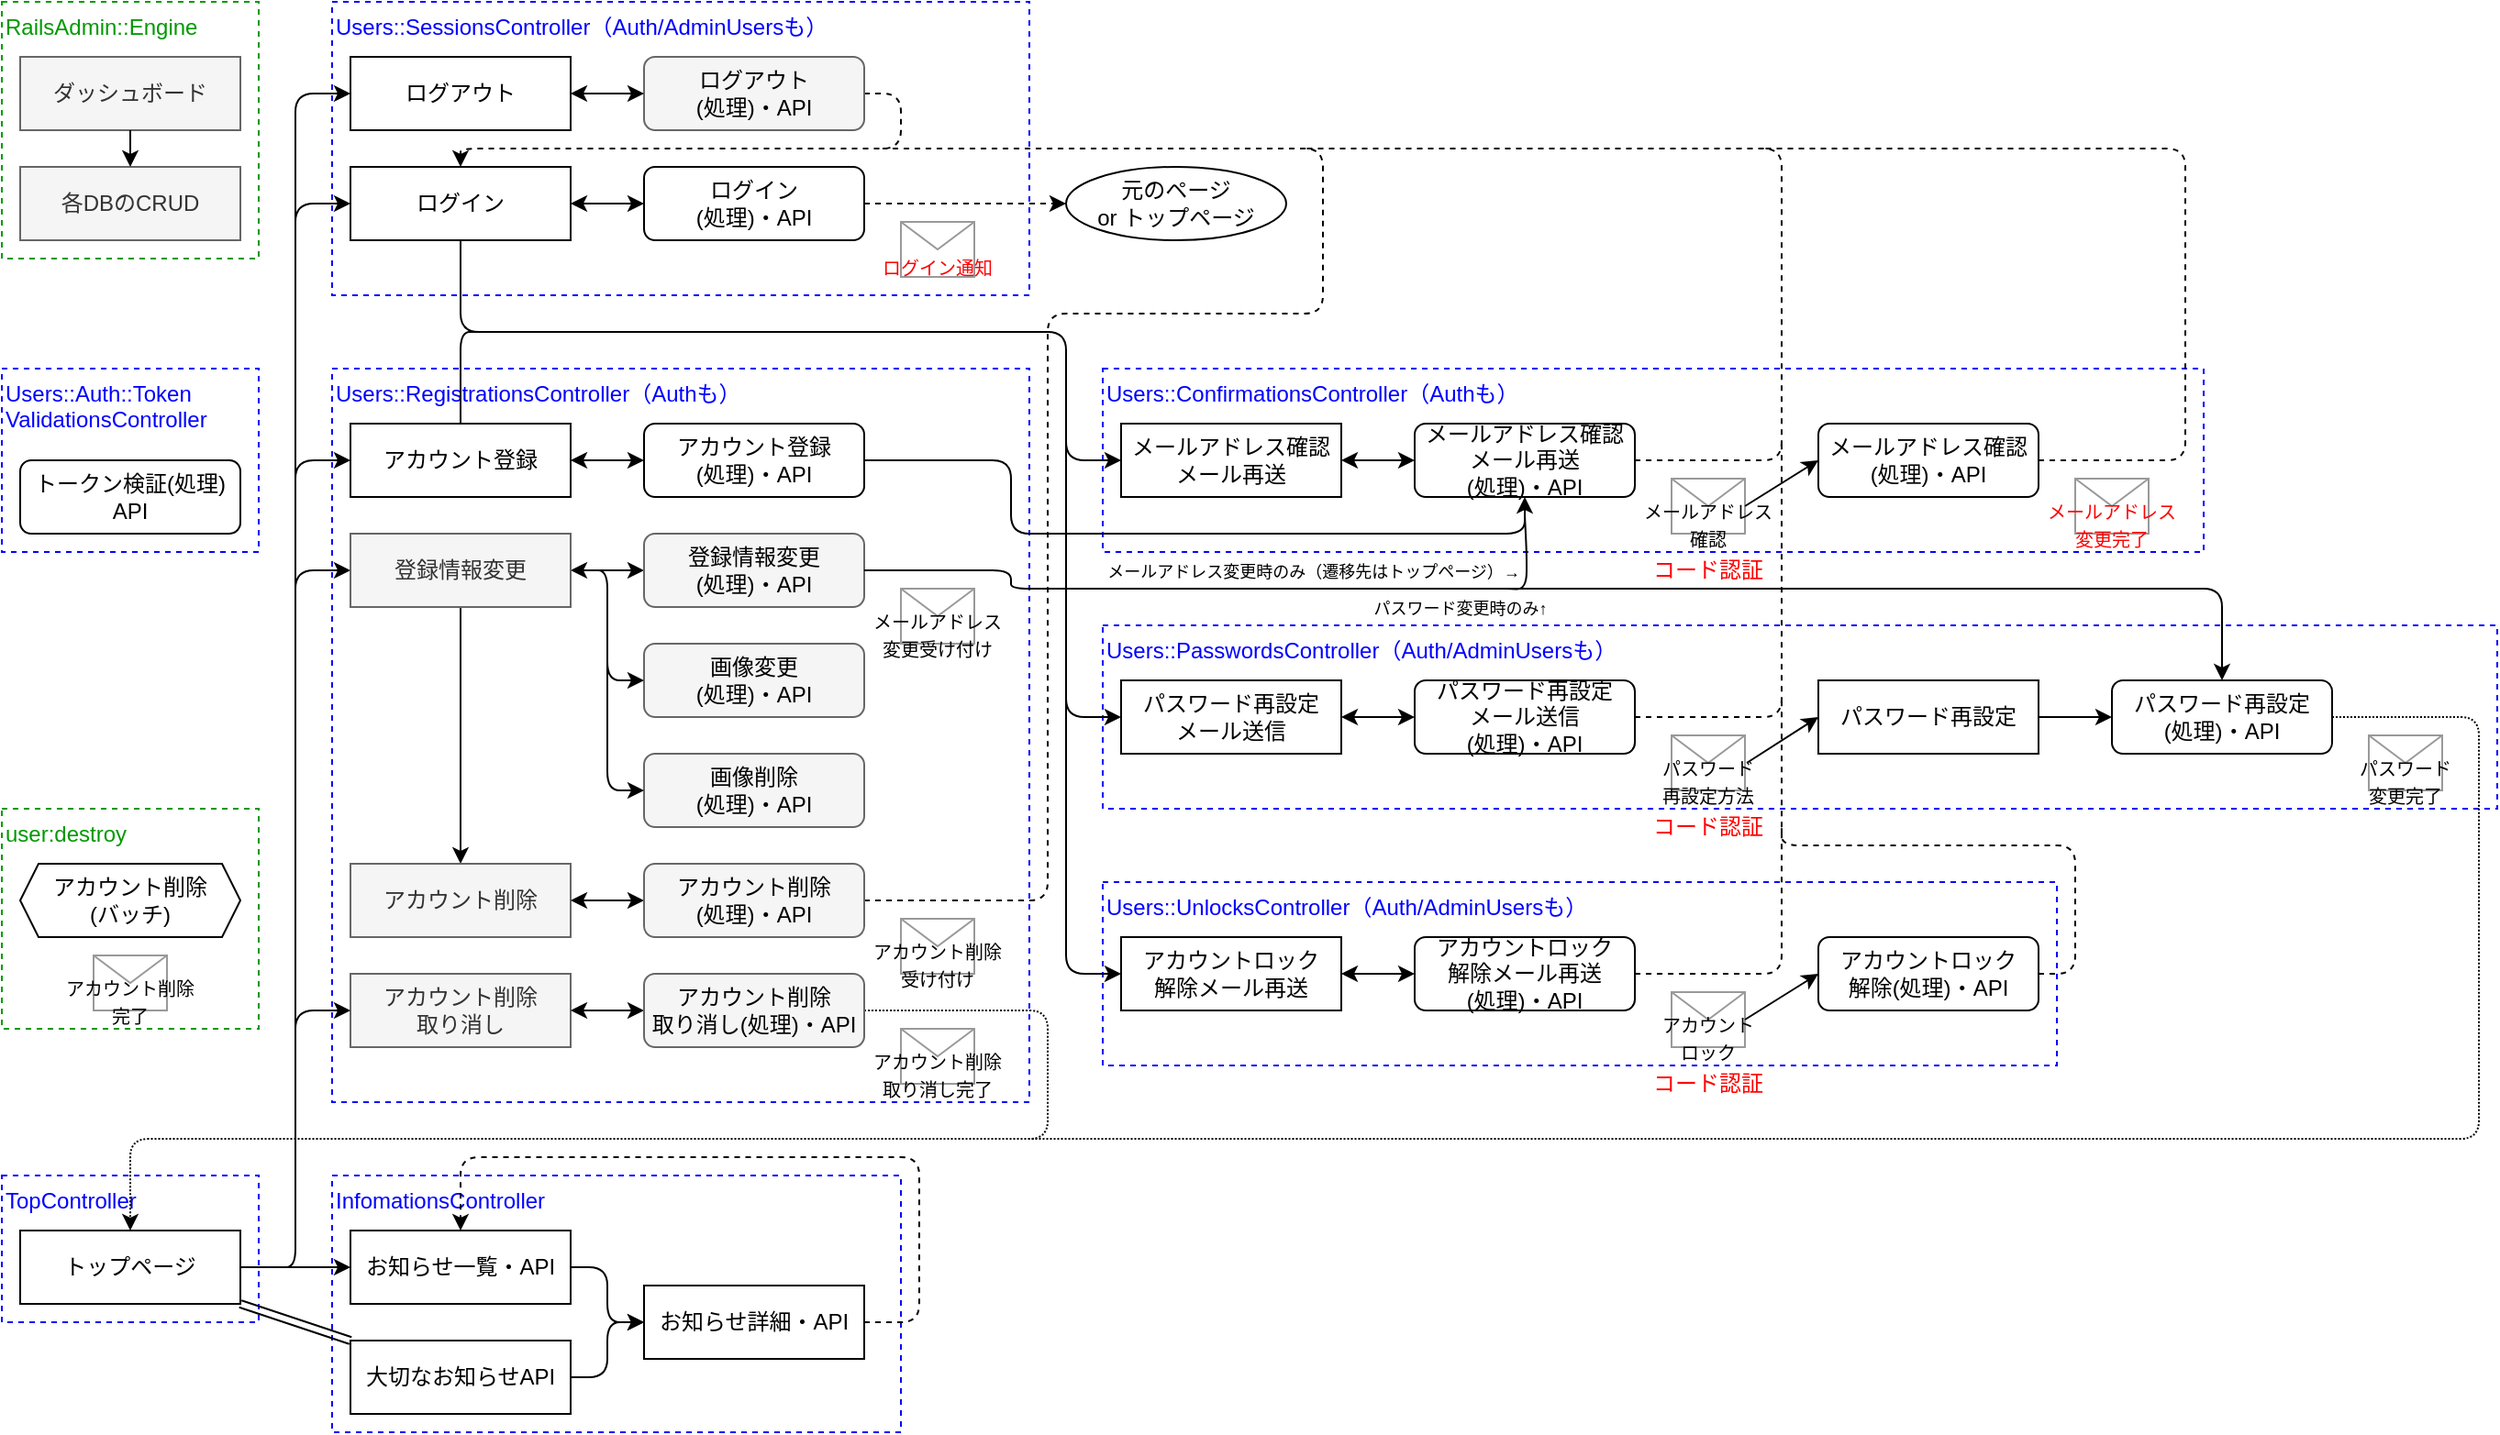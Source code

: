 <mxfile version="15.4.0" type="device"><diagram id="bOfNCxkeS9RuNSNQZPGh" name="ページ1"><mxGraphModel dx="1106" dy="770" grid="1" gridSize="10" guides="1" tooltips="1" connect="1" arrows="1" fold="1" page="1" pageScale="1" pageWidth="827" pageHeight="1169" math="0" shadow="0"><root><mxCell id="0"/><mxCell id="1" parent="0"/><mxCell id="Usv9n4pQ96sMoByh36SU-1" value="&lt;font color=&quot;#0000ff&quot;&gt;Users::Auth::Token&lt;br&gt;ValidationsController&lt;br&gt;&lt;/font&gt;" style="rounded=0;whiteSpace=wrap;html=1;strokeColor=#0000FF;dashed=1;align=left;verticalAlign=top;" vertex="1" parent="1"><mxGeometry x="10" y="210" width="140" height="100" as="geometry"/></mxCell><mxCell id="s1T56wmoZLDlymS1JdEB-258" value="&lt;font color=&quot;#0000ff&quot;&gt;InfomationsController&lt;br&gt;&lt;/font&gt;" style="rounded=0;whiteSpace=wrap;html=1;strokeColor=#0000FF;dashed=1;align=left;verticalAlign=top;" parent="1" vertex="1"><mxGeometry x="190" y="650" width="310" height="140" as="geometry"/></mxCell><mxCell id="s1T56wmoZLDlymS1JdEB-9" value="&lt;font color=&quot;#0000ff&quot;&gt;Users::PasswordsController&lt;/font&gt;&lt;span style=&quot;color: rgb(0 , 0 , 255)&quot;&gt;（Auth/AdminUsersも）&lt;/span&gt;&lt;font color=&quot;#0000ff&quot;&gt;&lt;br&gt;&lt;/font&gt;" style="rounded=0;whiteSpace=wrap;html=1;strokeColor=#0000FF;dashed=1;align=left;verticalAlign=top;" parent="1" vertex="1"><mxGeometry x="610" y="350" width="760" height="100" as="geometry"/></mxCell><mxCell id="s1T56wmoZLDlymS1JdEB-10" value="&lt;font color=&quot;#009900&quot;&gt;user:destroy&lt;/font&gt;" style="rounded=0;whiteSpace=wrap;html=1;dashed=1;align=left;verticalAlign=top;strokeColor=#009900;" parent="1" vertex="1"><mxGeometry x="10" y="450" width="140" height="120" as="geometry"/></mxCell><mxCell id="s1T56wmoZLDlymS1JdEB-11" value="&lt;font color=&quot;#0000ff&quot;&gt;Users::&lt;/font&gt;&lt;font color=&quot;#0000ff&quot;&gt;ConfirmationsController（Authも）&lt;br&gt;&lt;/font&gt;" style="rounded=0;whiteSpace=wrap;html=1;strokeColor=#0000FF;dashed=1;align=left;verticalAlign=top;" parent="1" vertex="1"><mxGeometry x="610" y="210" width="600" height="100" as="geometry"/></mxCell><mxCell id="s1T56wmoZLDlymS1JdEB-12" value="&lt;font color=&quot;#0000ff&quot;&gt;TopController&lt;br&gt;&lt;/font&gt;" style="rounded=0;whiteSpace=wrap;html=1;strokeColor=#0000FF;dashed=1;align=left;verticalAlign=top;" parent="1" vertex="1"><mxGeometry x="10" y="650" width="140" height="80" as="geometry"/></mxCell><mxCell id="s1T56wmoZLDlymS1JdEB-13" value="&lt;font color=&quot;#0000ff&quot;&gt;Users::&lt;/font&gt;&lt;span style=&quot;color: rgb(0 , 0 , 255)&quot;&gt;RegistrationsController（Authも）&lt;/span&gt;&lt;font color=&quot;#0000ff&quot;&gt;&lt;br&gt;&lt;/font&gt;" style="rounded=0;whiteSpace=wrap;html=1;strokeColor=#0000FF;dashed=1;align=left;verticalAlign=top;" parent="1" vertex="1"><mxGeometry x="190" y="210" width="380" height="400" as="geometry"/></mxCell><mxCell id="s1T56wmoZLDlymS1JdEB-14" value="&lt;font color=&quot;#0000ff&quot;&gt;Users::SessionsController（Auth/AdminUsersも）&lt;br&gt;&lt;/font&gt;" style="rounded=0;whiteSpace=wrap;html=1;strokeColor=#0000FF;dashed=1;align=left;verticalAlign=top;" parent="1" vertex="1"><mxGeometry x="190" y="10" width="380" height="160" as="geometry"/></mxCell><mxCell id="s1T56wmoZLDlymS1JdEB-15" style="rounded=1;orthogonalLoop=1;jettySize=auto;html=1;entryX=0;entryY=0.5;entryDx=0;entryDy=0;edgeStyle=orthogonalEdgeStyle;" parent="1" target="s1T56wmoZLDlymS1JdEB-24" edge="1"><mxGeometry relative="1" as="geometry"><mxPoint x="170" y="330" as="sourcePoint"/><Array as="points"><mxPoint x="170" y="260"/></Array></mxGeometry></mxCell><mxCell id="s1T56wmoZLDlymS1JdEB-16" style="edgeStyle=orthogonalEdgeStyle;rounded=1;orthogonalLoop=1;jettySize=auto;html=1;entryX=0;entryY=0.5;entryDx=0;entryDy=0;" parent="1" target="s1T56wmoZLDlymS1JdEB-27" edge="1"><mxGeometry relative="1" as="geometry"><mxPoint x="170" y="270" as="sourcePoint"/><Array as="points"><mxPoint x="170" y="120"/></Array></mxGeometry></mxCell><mxCell id="s1T56wmoZLDlymS1JdEB-17" style="edgeStyle=orthogonalEdgeStyle;rounded=1;orthogonalLoop=1;jettySize=auto;html=1;entryX=0;entryY=0.5;entryDx=0;entryDy=0;startArrow=none;startFill=0;endArrow=classic;endFill=1;" parent="1" target="Usv9n4pQ96sMoByh36SU-12" edge="1"><mxGeometry relative="1" as="geometry"><mxPoint x="170" y="130" as="sourcePoint"/><Array as="points"><mxPoint x="170" y="60"/></Array><mxPoint x="200" y="60" as="targetPoint"/></mxGeometry></mxCell><mxCell id="s1T56wmoZLDlymS1JdEB-18" style="edgeStyle=orthogonalEdgeStyle;rounded=1;orthogonalLoop=1;jettySize=auto;html=1;entryX=0;entryY=0.5;entryDx=0;entryDy=0;startArrow=none;startFill=0;endArrow=classic;endFill=1;" parent="1" target="s1T56wmoZLDlymS1JdEB-34" edge="1"><mxGeometry relative="1" as="geometry"><mxPoint x="170" y="570" as="sourcePoint"/><Array as="points"><mxPoint x="170" y="320"/></Array></mxGeometry></mxCell><mxCell id="Usv9n4pQ96sMoByh36SU-10" style="rounded=1;orthogonalLoop=1;jettySize=auto;html=1;exitX=1;exitY=1;exitDx=0;exitDy=0;entryX=0;entryY=0;entryDx=0;entryDy=0;endArrow=none;endFill=0;shape=link;" edge="1" parent="1" source="s1T56wmoZLDlymS1JdEB-20" target="Usv9n4pQ96sMoByh36SU-3"><mxGeometry relative="1" as="geometry"/></mxCell><mxCell id="s1T56wmoZLDlymS1JdEB-20" value="トップページ" style="rounded=0;whiteSpace=wrap;html=1;" parent="1" vertex="1"><mxGeometry x="20" y="680" width="120" height="40" as="geometry"/></mxCell><mxCell id="s1T56wmoZLDlymS1JdEB-23" style="rounded=1;orthogonalLoop=1;jettySize=auto;html=1;exitX=1;exitY=0.5;exitDx=0;exitDy=0;entryX=0;entryY=0.5;entryDx=0;entryDy=0;endArrow=classic;endFill=1;startArrow=classic;startFill=1;" parent="1" source="s1T56wmoZLDlymS1JdEB-24" target="s1T56wmoZLDlymS1JdEB-25" edge="1"><mxGeometry relative="1" as="geometry"/></mxCell><mxCell id="s1T56wmoZLDlymS1JdEB-24" value="アカウント登録" style="rounded=0;whiteSpace=wrap;html=1;" parent="1" vertex="1"><mxGeometry x="200" y="240" width="120" height="40" as="geometry"/></mxCell><mxCell id="s1T56wmoZLDlymS1JdEB-25" value="&lt;span&gt;アカウント登録&lt;br&gt;(処理)&lt;/span&gt;・API&lt;span&gt;&lt;br&gt;&lt;/span&gt;" style="rounded=1;whiteSpace=wrap;html=1;" parent="1" vertex="1"><mxGeometry x="360" y="240" width="120" height="40" as="geometry"/></mxCell><mxCell id="s1T56wmoZLDlymS1JdEB-26" style="rounded=1;orthogonalLoop=1;jettySize=auto;html=1;exitX=1;exitY=0.5;exitDx=0;exitDy=0;entryX=0;entryY=0.5;entryDx=0;entryDy=0;startArrow=classic;startFill=1;" parent="1" source="s1T56wmoZLDlymS1JdEB-27" target="s1T56wmoZLDlymS1JdEB-29" edge="1"><mxGeometry relative="1" as="geometry"/></mxCell><mxCell id="s1T56wmoZLDlymS1JdEB-27" value="ログイン" style="rounded=0;whiteSpace=wrap;html=1;" parent="1" vertex="1"><mxGeometry x="200" y="100" width="120" height="40" as="geometry"/></mxCell><mxCell id="s1T56wmoZLDlymS1JdEB-28" style="rounded=1;orthogonalLoop=1;jettySize=auto;html=1;exitX=1;exitY=0.5;exitDx=0;exitDy=0;entryX=0;entryY=0.5;entryDx=0;entryDy=0;dashed=1;" parent="1" source="s1T56wmoZLDlymS1JdEB-29" target="s1T56wmoZLDlymS1JdEB-52" edge="1"><mxGeometry relative="1" as="geometry"><mxPoint x="520" y="120" as="targetPoint"/></mxGeometry></mxCell><mxCell id="s1T56wmoZLDlymS1JdEB-29" value="ログイン&lt;br&gt;(処理)・API&lt;span&gt;&lt;br&gt;&lt;/span&gt;" style="rounded=1;whiteSpace=wrap;html=1;" parent="1" vertex="1"><mxGeometry x="360" y="100" width="120" height="40" as="geometry"/></mxCell><mxCell id="s1T56wmoZLDlymS1JdEB-30" style="rounded=1;orthogonalLoop=1;jettySize=auto;html=1;exitX=1;exitY=0.5;exitDx=0;exitDy=0;startArrow=none;startFill=0;endArrow=classic;endFill=1;dashed=1;entryX=0.5;entryY=0;entryDx=0;entryDy=0;edgeStyle=orthogonalEdgeStyle;" parent="1" source="Usv9n4pQ96sMoByh36SU-11" target="s1T56wmoZLDlymS1JdEB-27" edge="1"><mxGeometry relative="1" as="geometry"><mxPoint x="260" y="100" as="targetPoint"/><mxPoint x="260" y="80" as="sourcePoint"/><Array as="points"><mxPoint x="500" y="60"/><mxPoint x="500" y="90"/><mxPoint x="260" y="90"/></Array></mxGeometry></mxCell><mxCell id="s1T56wmoZLDlymS1JdEB-32" style="rounded=1;orthogonalLoop=1;jettySize=auto;html=1;exitX=1;exitY=0.5;exitDx=0;exitDy=0;entryX=0;entryY=0.5;entryDx=0;entryDy=0;endArrow=classic;endFill=1;startArrow=classic;startFill=1;" parent="1" source="s1T56wmoZLDlymS1JdEB-34" target="s1T56wmoZLDlymS1JdEB-35" edge="1"><mxGeometry relative="1" as="geometry"/></mxCell><mxCell id="s1T56wmoZLDlymS1JdEB-33" style="rounded=1;orthogonalLoop=1;jettySize=auto;html=1;exitX=0.5;exitY=1;exitDx=0;exitDy=0;entryX=0.5;entryY=0;entryDx=0;entryDy=0;startArrow=none;startFill=0;endArrow=classic;endFill=1;" parent="1" source="s1T56wmoZLDlymS1JdEB-34" target="s1T56wmoZLDlymS1JdEB-36" edge="1"><mxGeometry relative="1" as="geometry"/></mxCell><mxCell id="s1T56wmoZLDlymS1JdEB-34" value="登録情報変更" style="rounded=0;whiteSpace=wrap;html=1;fillColor=#f5f5f5;strokeColor=#666666;fontColor=#333333;" parent="1" vertex="1"><mxGeometry x="200" y="300" width="120" height="40" as="geometry"/></mxCell><mxCell id="s1T56wmoZLDlymS1JdEB-35" value="&lt;font color=&quot;#000000&quot;&gt;&lt;span&gt;登録情報変更&lt;br&gt;&lt;/span&gt;&lt;span&gt;(処理)&lt;/span&gt;・API&lt;/font&gt;&lt;span&gt;&lt;br&gt;&lt;/span&gt;" style="rounded=1;whiteSpace=wrap;html=1;fillColor=#f5f5f5;strokeColor=#666666;fontColor=#333333;" parent="1" vertex="1"><mxGeometry x="360" y="300" width="120" height="40" as="geometry"/></mxCell><mxCell id="s1T56wmoZLDlymS1JdEB-36" value="アカウント削除" style="rounded=0;whiteSpace=wrap;html=1;fillColor=#f5f5f5;strokeColor=#666666;fontColor=#333333;" parent="1" vertex="1"><mxGeometry x="200" y="480" width="120" height="40" as="geometry"/></mxCell><mxCell id="s1T56wmoZLDlymS1JdEB-37" style="rounded=1;orthogonalLoop=1;jettySize=auto;html=1;entryX=0;entryY=0.5;entryDx=0;entryDy=0;endArrow=classic;endFill=1;startArrow=classic;startFill=1;exitX=1;exitY=0.5;exitDx=0;exitDy=0;" parent="1" source="s1T56wmoZLDlymS1JdEB-36" target="s1T56wmoZLDlymS1JdEB-39" edge="1"><mxGeometry relative="1" as="geometry"><mxPoint x="340" y="360" as="sourcePoint"/></mxGeometry></mxCell><mxCell id="s1T56wmoZLDlymS1JdEB-38" style="edgeStyle=orthogonalEdgeStyle;rounded=1;orthogonalLoop=1;jettySize=auto;html=1;exitX=1;exitY=0.5;exitDx=0;exitDy=0;dashed=1;startArrow=none;startFill=0;endArrow=none;endFill=0;strokeColor=#000000;fontColor=#FF0000;" parent="1" source="s1T56wmoZLDlymS1JdEB-39" edge="1"><mxGeometry relative="1" as="geometry"><mxPoint x="490" y="90" as="targetPoint"/><Array as="points"><mxPoint x="580" y="500"/><mxPoint x="580" y="180"/><mxPoint x="730" y="180"/><mxPoint x="730" y="90"/></Array></mxGeometry></mxCell><mxCell id="s1T56wmoZLDlymS1JdEB-39" value="&lt;font color=&quot;#000000&quot;&gt;&lt;span&gt;アカウント削除&lt;br&gt;&lt;/span&gt;&lt;span&gt;(処理)&lt;/span&gt;・API&lt;/font&gt;&lt;span&gt;&lt;br&gt;&lt;/span&gt;" style="rounded=1;whiteSpace=wrap;html=1;fillColor=#f5f5f5;strokeColor=#666666;fontColor=#333333;" parent="1" vertex="1"><mxGeometry x="360" y="480" width="120" height="40" as="geometry"/></mxCell><mxCell id="s1T56wmoZLDlymS1JdEB-40" value="" style="verticalLabelPosition=bottom;shadow=0;dashed=0;align=center;html=1;verticalAlign=top;strokeWidth=1;shape=mxgraph.mockup.misc.mail2;strokeColor=#999999;fillColor=#ffffff;" parent="1" vertex="1"><mxGeometry x="920" y="270" width="40" height="30" as="geometry"/></mxCell><mxCell id="s1T56wmoZLDlymS1JdEB-41" style="rounded=1;orthogonalLoop=1;jettySize=auto;html=1;exitX=1;exitY=0.5;exitDx=0;exitDy=0;entryX=0;entryY=0.5;entryDx=0;entryDy=0;startArrow=none;startFill=0;endArrow=classic;endFill=1;exitPerimeter=0;" parent="1" source="s1T56wmoZLDlymS1JdEB-40" target="s1T56wmoZLDlymS1JdEB-48" edge="1"><mxGeometry relative="1" as="geometry"/></mxCell><mxCell id="s1T56wmoZLDlymS1JdEB-42" style="rounded=1;orthogonalLoop=1;jettySize=auto;html=1;exitX=1;exitY=0.5;exitDx=0;exitDy=0;entryX=0;entryY=0.5;entryDx=0;entryDy=0;endArrow=classic;endFill=1;startArrow=classic;startFill=1;" parent="1" source="s1T56wmoZLDlymS1JdEB-44" target="s1T56wmoZLDlymS1JdEB-46" edge="1"><mxGeometry relative="1" as="geometry"/></mxCell><mxCell id="s1T56wmoZLDlymS1JdEB-43" style="edgeStyle=orthogonalEdgeStyle;rounded=1;orthogonalLoop=1;jettySize=auto;html=1;entryX=0.5;entryY=0;entryDx=0;entryDy=0;startArrow=none;startFill=0;endArrow=classic;endFill=1;strokeColor=#000000;fontColor=#FF0000;exitX=1;exitY=0.5;exitDx=0;exitDy=0;" parent="1" source="s1T56wmoZLDlymS1JdEB-35" target="s1T56wmoZLDlymS1JdEB-59" edge="1"><mxGeometry relative="1" as="geometry"><mxPoint x="910" y="330" as="sourcePoint"/><Array as="points"><mxPoint x="560" y="320"/><mxPoint x="560" y="330"/><mxPoint x="1220" y="330"/></Array></mxGeometry></mxCell><mxCell id="s1T56wmoZLDlymS1JdEB-44" value="メールアドレス確認メール再送" style="rounded=0;whiteSpace=wrap;html=1;" parent="1" vertex="1"><mxGeometry x="620" y="240" width="120" height="40" as="geometry"/></mxCell><mxCell id="s1T56wmoZLDlymS1JdEB-45" style="edgeStyle=orthogonalEdgeStyle;rounded=1;orthogonalLoop=1;jettySize=auto;html=1;exitX=1;exitY=0.5;exitDx=0;exitDy=0;startArrow=none;startFill=0;endArrow=none;endFill=0;dashed=1;" parent="1" source="s1T56wmoZLDlymS1JdEB-46" edge="1"><mxGeometry relative="1" as="geometry"><mxPoint x="720" y="90" as="targetPoint"/><Array as="points"><mxPoint x="980" y="260"/><mxPoint x="980" y="90"/></Array></mxGeometry></mxCell><mxCell id="s1T56wmoZLDlymS1JdEB-46" value="&lt;span&gt;メールアドレス確認メール再送&lt;br&gt;&lt;/span&gt;&lt;span&gt;(処理)&lt;/span&gt;・API&lt;span&gt;&lt;br&gt;&lt;/span&gt;" style="rounded=1;whiteSpace=wrap;html=1;" parent="1" vertex="1"><mxGeometry x="780" y="240" width="120" height="40" as="geometry"/></mxCell><mxCell id="s1T56wmoZLDlymS1JdEB-47" style="edgeStyle=orthogonalEdgeStyle;rounded=1;orthogonalLoop=1;jettySize=auto;html=1;exitX=1;exitY=0.5;exitDx=0;exitDy=0;startArrow=none;startFill=0;endArrow=none;endFill=0;dashed=1;" parent="1" source="s1T56wmoZLDlymS1JdEB-48" edge="1"><mxGeometry relative="1" as="geometry"><mxPoint x="970" y="90" as="targetPoint"/><Array as="points"><mxPoint x="1200" y="260"/><mxPoint x="1200" y="90"/></Array></mxGeometry></mxCell><mxCell id="s1T56wmoZLDlymS1JdEB-48" value="&lt;span&gt;メールアドレス確認&lt;br&gt;(処理)&lt;/span&gt;・API&lt;span&gt;&lt;br&gt;&lt;/span&gt;" style="rounded=1;whiteSpace=wrap;html=1;" parent="1" vertex="1"><mxGeometry x="1000" y="240" width="120" height="40" as="geometry"/></mxCell><mxCell id="s1T56wmoZLDlymS1JdEB-49" style="rounded=1;orthogonalLoop=1;jettySize=auto;html=1;exitX=0.5;exitY=0;exitDx=0;exitDy=0;startArrow=none;startFill=0;endArrow=none;endFill=0;strokeColor=#000000;edgeStyle=orthogonalEdgeStyle;" parent="1" source="s1T56wmoZLDlymS1JdEB-24" edge="1"><mxGeometry relative="1" as="geometry"><mxPoint x="270" y="170" as="sourcePoint"/><mxPoint x="270" y="190" as="targetPoint"/><Array as="points"><mxPoint x="260" y="190"/></Array></mxGeometry></mxCell><mxCell id="s1T56wmoZLDlymS1JdEB-50" value="" style="verticalLabelPosition=bottom;shadow=0;dashed=0;align=center;html=1;verticalAlign=top;strokeWidth=1;shape=mxgraph.mockup.misc.mail2;strokeColor=#999999;fillColor=#ffffff;" parent="1" vertex="1"><mxGeometry x="500" y="330" width="40" height="30" as="geometry"/></mxCell><mxCell id="s1T56wmoZLDlymS1JdEB-51" value="&lt;font style=&quot;font-size: 10px&quot;&gt;メールアドレス&lt;br&gt;変更受け付け&lt;/font&gt;" style="text;html=1;strokeColor=none;fillColor=none;align=center;verticalAlign=middle;whiteSpace=wrap;rounded=0;" parent="1" vertex="1"><mxGeometry x="480" y="340" width="80" height="30" as="geometry"/></mxCell><mxCell id="s1T56wmoZLDlymS1JdEB-52" value="&lt;font color=&quot;#000000&quot;&gt;元のページ&lt;br&gt;or トップページ&lt;/font&gt;" style="ellipse;whiteSpace=wrap;html=1;strokeColor=#000000;fillColor=#ffffff;fontColor=#FF0000;" parent="1" vertex="1"><mxGeometry x="590" y="100" width="120" height="40" as="geometry"/></mxCell><mxCell id="s1T56wmoZLDlymS1JdEB-53" value="" style="verticalLabelPosition=bottom;shadow=0;dashed=0;align=center;html=1;verticalAlign=top;strokeWidth=1;shape=mxgraph.mockup.misc.mail2;strokeColor=#999999;fillColor=#ffffff;" parent="1" vertex="1"><mxGeometry x="920" y="410" width="40" height="30" as="geometry"/></mxCell><mxCell id="s1T56wmoZLDlymS1JdEB-54" style="rounded=1;orthogonalLoop=1;jettySize=auto;html=1;entryX=0;entryY=0.5;entryDx=0;entryDy=0;startArrow=none;startFill=0;endArrow=classic;endFill=1;exitX=1.025;exitY=0.5;exitDx=0;exitDy=0;exitPerimeter=0;" parent="1" source="s1T56wmoZLDlymS1JdEB-53" target="s1T56wmoZLDlymS1JdEB-58" edge="1"><mxGeometry relative="1" as="geometry"><mxPoint x="960" y="420" as="sourcePoint"/><mxPoint x="1040" y="400" as="targetPoint"/></mxGeometry></mxCell><mxCell id="s1T56wmoZLDlymS1JdEB-55" style="rounded=1;orthogonalLoop=1;jettySize=auto;html=1;exitX=1;exitY=0.5;exitDx=0;exitDy=0;entryX=0;entryY=0.5;entryDx=0;entryDy=0;endArrow=classic;endFill=1;startArrow=classic;startFill=1;" parent="1" source="s1T56wmoZLDlymS1JdEB-56" target="s1T56wmoZLDlymS1JdEB-57" edge="1"><mxGeometry relative="1" as="geometry"/></mxCell><mxCell id="s1T56wmoZLDlymS1JdEB-56" value="パスワード再設定&lt;br&gt;メール送信" style="rounded=0;whiteSpace=wrap;html=1;" parent="1" vertex="1"><mxGeometry x="620" y="380" width="120" height="40" as="geometry"/></mxCell><mxCell id="s1T56wmoZLDlymS1JdEB-57" value="&lt;span&gt;パスワード再設定&lt;br&gt;メール送信&lt;br&gt;(処理)&lt;/span&gt;・API&lt;span&gt;&lt;br&gt;&lt;/span&gt;" style="rounded=1;whiteSpace=wrap;html=1;" parent="1" vertex="1"><mxGeometry x="780" y="380" width="120" height="40" as="geometry"/></mxCell><mxCell id="s1T56wmoZLDlymS1JdEB-58" value="パスワード再設定" style="rounded=0;whiteSpace=wrap;html=1;" parent="1" vertex="1"><mxGeometry x="1000" y="380" width="120" height="40" as="geometry"/></mxCell><mxCell id="s1T56wmoZLDlymS1JdEB-59" value="&lt;span&gt;パスワード再設定&lt;br&gt;(処理)&lt;/span&gt;・API&lt;span&gt;&lt;br&gt;&lt;/span&gt;" style="rounded=1;whiteSpace=wrap;html=1;" parent="1" vertex="1"><mxGeometry x="1160" y="380" width="120" height="40" as="geometry"/></mxCell><mxCell id="s1T56wmoZLDlymS1JdEB-60" style="rounded=1;orthogonalLoop=1;jettySize=auto;html=1;exitX=1;exitY=0.5;exitDx=0;exitDy=0;entryX=0;entryY=0.5;entryDx=0;entryDy=0;startArrow=none;startFill=0;endArrow=classic;endFill=1;" parent="1" source="s1T56wmoZLDlymS1JdEB-58" target="s1T56wmoZLDlymS1JdEB-59" edge="1"><mxGeometry relative="1" as="geometry"><mxPoint x="1010" y="410" as="sourcePoint"/><mxPoint x="1050" y="410" as="targetPoint"/></mxGeometry></mxCell><mxCell id="s1T56wmoZLDlymS1JdEB-61" value="" style="endArrow=none;html=1;dashed=1;strokeColor=#000000;fontColor=#FF0000;exitX=1;exitY=0.5;exitDx=0;exitDy=0;edgeStyle=orthogonalEdgeStyle;rounded=1;endFill=0;" parent="1" source="s1T56wmoZLDlymS1JdEB-57" edge="1"><mxGeometry width="50" height="50" relative="1" as="geometry"><mxPoint x="960" y="420" as="sourcePoint"/><mxPoint x="980" y="250" as="targetPoint"/><Array as="points"><mxPoint x="980" y="400"/></Array></mxGeometry></mxCell><mxCell id="s1T56wmoZLDlymS1JdEB-62" value="" style="endArrow=classic;html=1;strokeColor=#000000;fontColor=#FF0000;entryX=0;entryY=0.5;entryDx=0;entryDy=0;edgeStyle=orthogonalEdgeStyle;rounded=1;endFill=1;" parent="1" target="s1T56wmoZLDlymS1JdEB-56" edge="1"><mxGeometry width="50" height="50" relative="1" as="geometry"><mxPoint x="590" y="250" as="sourcePoint"/><mxPoint x="490" y="390" as="targetPoint"/><Array as="points"><mxPoint x="590" y="400"/></Array></mxGeometry></mxCell><mxCell id="s1T56wmoZLDlymS1JdEB-63" style="edgeStyle=orthogonalEdgeStyle;rounded=1;orthogonalLoop=1;jettySize=auto;html=1;exitX=1;exitY=0.5;exitDx=0;exitDy=0;entryX=0.5;entryY=1;entryDx=0;entryDy=0;" parent="1" source="s1T56wmoZLDlymS1JdEB-25" target="s1T56wmoZLDlymS1JdEB-46" edge="1"><mxGeometry relative="1" as="geometry"><mxPoint x="920" y="290" as="targetPoint"/><Array as="points"><mxPoint x="560" y="260"/><mxPoint x="560" y="300"/><mxPoint x="840" y="300"/></Array></mxGeometry></mxCell><mxCell id="s1T56wmoZLDlymS1JdEB-64" value="&lt;font color=&quot;#0000ff&quot;&gt;Users::UnlocksController&lt;/font&gt;&lt;span style=&quot;color: rgb(0 , 0 , 255)&quot;&gt;（Auth/AdminUsersも）&lt;/span&gt;&lt;font color=&quot;#0000ff&quot;&gt;&lt;br&gt;&lt;/font&gt;" style="rounded=0;whiteSpace=wrap;html=1;strokeColor=#0000FF;dashed=1;align=left;verticalAlign=top;" parent="1" vertex="1"><mxGeometry x="610" y="490" width="520" height="100" as="geometry"/></mxCell><mxCell id="s1T56wmoZLDlymS1JdEB-65" style="rounded=1;orthogonalLoop=1;jettySize=auto;html=1;exitX=1;exitY=0.5;exitDx=0;exitDy=0;entryX=0;entryY=0.5;entryDx=0;entryDy=0;endArrow=classic;endFill=1;startArrow=classic;startFill=1;" parent="1" source="s1T56wmoZLDlymS1JdEB-66" target="s1T56wmoZLDlymS1JdEB-67" edge="1"><mxGeometry relative="1" as="geometry"/></mxCell><mxCell id="s1T56wmoZLDlymS1JdEB-66" value="アカウントロック&lt;br&gt;解除メール再送" style="rounded=0;whiteSpace=wrap;html=1;" parent="1" vertex="1"><mxGeometry x="620" y="520" width="120" height="40" as="geometry"/></mxCell><mxCell id="s1T56wmoZLDlymS1JdEB-67" value="&lt;span&gt;アカウントロック&lt;br&gt;解除メール再送&lt;br&gt;(処理)&lt;/span&gt;・API&lt;span&gt;&lt;br&gt;&lt;/span&gt;" style="rounded=1;whiteSpace=wrap;html=1;" parent="1" vertex="1"><mxGeometry x="780" y="520" width="120" height="40" as="geometry"/></mxCell><mxCell id="s1T56wmoZLDlymS1JdEB-68" value="" style="verticalLabelPosition=bottom;shadow=0;dashed=0;align=center;html=1;verticalAlign=top;strokeWidth=1;shape=mxgraph.mockup.misc.mail2;strokeColor=#999999;fillColor=#ffffff;" parent="1" vertex="1"><mxGeometry x="920" y="550" width="40" height="30" as="geometry"/></mxCell><mxCell id="s1T56wmoZLDlymS1JdEB-69" value="" style="endArrow=none;html=1;dashed=1;strokeColor=#000000;fontColor=#FF0000;exitX=1;exitY=0.5;exitDx=0;exitDy=0;edgeStyle=orthogonalEdgeStyle;rounded=1;endFill=0;" parent="1" source="s1T56wmoZLDlymS1JdEB-67" edge="1"><mxGeometry width="50" height="50" relative="1" as="geometry"><mxPoint x="910" y="435" as="sourcePoint"/><mxPoint x="980" y="390" as="targetPoint"/><Array as="points"><mxPoint x="980" y="540"/><mxPoint x="980" y="415"/></Array></mxGeometry></mxCell><mxCell id="s1T56wmoZLDlymS1JdEB-70" value="&lt;span&gt;アカウントロック&lt;br&gt;解除(処理)&lt;/span&gt;・API&lt;span&gt;&lt;br&gt;&lt;/span&gt;" style="rounded=1;whiteSpace=wrap;html=1;" parent="1" vertex="1"><mxGeometry x="1000" y="520" width="120" height="40" as="geometry"/></mxCell><mxCell id="s1T56wmoZLDlymS1JdEB-71" style="rounded=1;orthogonalLoop=1;jettySize=auto;html=1;entryX=0;entryY=0.5;entryDx=0;entryDy=0;startArrow=none;startFill=0;endArrow=classic;endFill=1;exitX=1;exitY=0.5;exitDx=0;exitDy=0;exitPerimeter=0;" parent="1" source="s1T56wmoZLDlymS1JdEB-68" target="s1T56wmoZLDlymS1JdEB-70" edge="1"><mxGeometry relative="1" as="geometry"><mxPoint x="960" y="600" as="sourcePoint"/><mxPoint x="1211" y="430" as="targetPoint"/></mxGeometry></mxCell><mxCell id="s1T56wmoZLDlymS1JdEB-72" value="" style="endArrow=classic;html=1;strokeColor=#000000;fontColor=#FF0000;entryX=0;entryY=0.5;entryDx=0;entryDy=0;edgeStyle=orthogonalEdgeStyle;rounded=1;endFill=1;" parent="1" target="s1T56wmoZLDlymS1JdEB-66" edge="1"><mxGeometry width="50" height="50" relative="1" as="geometry"><mxPoint x="590" y="390" as="sourcePoint"/><mxPoint x="690" y="390" as="targetPoint"/><Array as="points"><mxPoint x="590" y="540"/></Array></mxGeometry></mxCell><mxCell id="s1T56wmoZLDlymS1JdEB-73" style="edgeStyle=orthogonalEdgeStyle;rounded=1;orthogonalLoop=1;jettySize=auto;html=1;exitX=1;exitY=0.5;exitDx=0;exitDy=0;startArrow=none;startFill=0;endArrow=none;endFill=0;dashed=1;" parent="1" source="s1T56wmoZLDlymS1JdEB-70" edge="1"><mxGeometry relative="1" as="geometry"><mxPoint x="980" y="460" as="targetPoint"/><mxPoint x="1170" y="315" as="sourcePoint"/><Array as="points"><mxPoint x="1140" y="540"/><mxPoint x="1140" y="470"/><mxPoint x="980" y="470"/></Array></mxGeometry></mxCell><mxCell id="s1T56wmoZLDlymS1JdEB-74" value="" style="endArrow=none;html=1;dashed=1;dashPattern=1 1;strokeColor=#000000;fontColor=#FF0000;exitX=1;exitY=0.5;exitDx=0;exitDy=0;edgeStyle=orthogonalEdgeStyle;rounded=1;endFill=0;" parent="1" source="s1T56wmoZLDlymS1JdEB-59" edge="1"><mxGeometry width="50" height="50" relative="1" as="geometry"><mxPoint x="750" y="410" as="sourcePoint"/><mxPoint x="570" y="630" as="targetPoint"/><Array as="points"><mxPoint x="1360" y="400"/><mxPoint x="1360" y="630"/></Array></mxGeometry></mxCell><mxCell id="s1T56wmoZLDlymS1JdEB-75" value="&lt;font color=&quot;#009900&quot;&gt;RailsAdmin::Engine&lt;/font&gt;" style="rounded=0;whiteSpace=wrap;html=1;dashed=1;align=left;verticalAlign=top;strokeColor=#009900;" parent="1" vertex="1"><mxGeometry x="10" y="10" width="140" height="140" as="geometry"/></mxCell><mxCell id="s1T56wmoZLDlymS1JdEB-76" value="ダッシュボード" style="rounded=0;whiteSpace=wrap;html=1;fillColor=#f5f5f5;strokeColor=#666666;fontColor=#333333;" parent="1" vertex="1"><mxGeometry x="20" y="40" width="120" height="40" as="geometry"/></mxCell><mxCell id="s1T56wmoZLDlymS1JdEB-77" value="各DBのCRUD" style="rounded=0;whiteSpace=wrap;html=1;fillColor=#f5f5f5;strokeColor=#666666;fontColor=#333333;" parent="1" vertex="1"><mxGeometry x="20" y="100" width="120" height="40" as="geometry"/></mxCell><mxCell id="s1T56wmoZLDlymS1JdEB-78" value="" style="endArrow=classic;html=1;strokeColor=#000000;fontColor=#FF0000;exitX=0.5;exitY=1;exitDx=0;exitDy=0;entryX=0.5;entryY=0;entryDx=0;entryDy=0;" parent="1" source="s1T56wmoZLDlymS1JdEB-76" target="s1T56wmoZLDlymS1JdEB-77" edge="1"><mxGeometry width="50" height="50" relative="1" as="geometry"><mxPoint x="510" y="300" as="sourcePoint"/><mxPoint x="560" y="250" as="targetPoint"/></mxGeometry></mxCell><mxCell id="s1T56wmoZLDlymS1JdEB-94" style="edgeStyle=orthogonalEdgeStyle;rounded=1;orthogonalLoop=1;jettySize=auto;html=1;exitX=0.5;exitY=1;exitDx=0;exitDy=0;entryX=0;entryY=0.5;entryDx=0;entryDy=0;startArrow=none;startFill=0;endArrow=classic;endFill=1;strokeColor=#000000;" parent="1" source="s1T56wmoZLDlymS1JdEB-27" target="s1T56wmoZLDlymS1JdEB-44" edge="1"><mxGeometry relative="1" as="geometry"><Array as="points"><mxPoint x="260" y="190"/><mxPoint x="590" y="190"/><mxPoint x="590" y="260"/></Array></mxGeometry></mxCell><mxCell id="s1T56wmoZLDlymS1JdEB-95" value="" style="verticalLabelPosition=bottom;shadow=0;dashed=0;align=center;html=1;verticalAlign=top;strokeWidth=1;shape=mxgraph.mockup.misc.mail2;strokeColor=#999999;fillColor=#ffffff;" parent="1" vertex="1"><mxGeometry x="1140" y="270" width="40" height="30" as="geometry"/></mxCell><mxCell id="s1T56wmoZLDlymS1JdEB-96" value="&lt;font color=&quot;#ff0000&quot; style=&quot;font-size: 10px&quot;&gt;メールアドレス&lt;br&gt;変更完了&lt;/font&gt;" style="text;html=1;strokeColor=none;fillColor=none;align=center;verticalAlign=middle;whiteSpace=wrap;rounded=0;" parent="1" vertex="1"><mxGeometry x="1120" y="280" width="80" height="30" as="geometry"/></mxCell><mxCell id="s1T56wmoZLDlymS1JdEB-97" value="" style="verticalLabelPosition=bottom;shadow=0;dashed=0;align=center;html=1;verticalAlign=top;strokeWidth=1;shape=mxgraph.mockup.misc.mail2;strokeColor=#999999;fillColor=#ffffff;" parent="1" vertex="1"><mxGeometry x="500" y="510" width="40" height="30" as="geometry"/></mxCell><mxCell id="s1T56wmoZLDlymS1JdEB-98" value="&lt;font style=&quot;font-size: 10px&quot;&gt;アカウント削除&lt;br&gt;受け付け&lt;/font&gt;" style="text;html=1;strokeColor=none;fillColor=none;align=center;verticalAlign=middle;whiteSpace=wrap;rounded=0;" parent="1" vertex="1"><mxGeometry x="480" y="520" width="80" height="30" as="geometry"/></mxCell><mxCell id="s1T56wmoZLDlymS1JdEB-99" value="アカウント削除&lt;br&gt;取り消し" style="rounded=0;whiteSpace=wrap;html=1;fillColor=#f5f5f5;strokeColor=#666666;fontColor=#333333;" parent="1" vertex="1"><mxGeometry x="200" y="540" width="120" height="40" as="geometry"/></mxCell><mxCell id="s1T56wmoZLDlymS1JdEB-100" style="rounded=1;orthogonalLoop=1;jettySize=auto;html=1;entryX=0;entryY=0.5;entryDx=0;entryDy=0;endArrow=classic;endFill=1;startArrow=classic;startFill=1;exitX=1;exitY=0.5;exitDx=0;exitDy=0;" parent="1" source="s1T56wmoZLDlymS1JdEB-99" target="s1T56wmoZLDlymS1JdEB-102" edge="1"><mxGeometry relative="1" as="geometry"><mxPoint x="340" y="420" as="sourcePoint"/></mxGeometry></mxCell><mxCell id="s1T56wmoZLDlymS1JdEB-101" style="edgeStyle=orthogonalEdgeStyle;rounded=1;orthogonalLoop=1;jettySize=auto;html=1;exitX=1;exitY=0.5;exitDx=0;exitDy=0;entryX=0.5;entryY=0;entryDx=0;entryDy=0;dashed=1;startArrow=none;startFill=0;endArrow=classic;endFill=1;strokeColor=#000000;fontColor=#FF0000;dashPattern=1 1;" parent="1" source="s1T56wmoZLDlymS1JdEB-102" target="s1T56wmoZLDlymS1JdEB-20" edge="1"><mxGeometry relative="1" as="geometry"><Array as="points"><mxPoint x="580" y="560"/><mxPoint x="580" y="630"/><mxPoint x="80" y="630"/></Array></mxGeometry></mxCell><mxCell id="s1T56wmoZLDlymS1JdEB-102" value="&lt;font color=&quot;#000000&quot;&gt;&lt;span&gt;アカウント削除&lt;br&gt;取り消し&lt;/span&gt;&lt;span&gt;(処理)&lt;/span&gt;・API&lt;/font&gt;&lt;span&gt;&lt;br&gt;&lt;/span&gt;" style="rounded=1;whiteSpace=wrap;html=1;fillColor=#f5f5f5;strokeColor=#666666;fontColor=#333333;" parent="1" vertex="1"><mxGeometry x="360" y="540" width="120" height="40" as="geometry"/></mxCell><mxCell id="s1T56wmoZLDlymS1JdEB-103" value="" style="verticalLabelPosition=bottom;shadow=0;dashed=0;align=center;html=1;verticalAlign=top;strokeWidth=1;shape=mxgraph.mockup.misc.mail2;strokeColor=#999999;fillColor=#ffffff;" parent="1" vertex="1"><mxGeometry x="500" y="570" width="40" height="30" as="geometry"/></mxCell><mxCell id="s1T56wmoZLDlymS1JdEB-104" value="&lt;font style=&quot;font-size: 10px&quot;&gt;アカウント削除&lt;br&gt;取り消し完了&lt;/font&gt;" style="text;html=1;strokeColor=none;fillColor=none;align=center;verticalAlign=middle;whiteSpace=wrap;rounded=0;" parent="1" vertex="1"><mxGeometry x="480" y="580" width="80" height="30" as="geometry"/></mxCell><mxCell id="s1T56wmoZLDlymS1JdEB-105" style="edgeStyle=orthogonalEdgeStyle;rounded=1;orthogonalLoop=1;jettySize=auto;html=1;entryX=0;entryY=0.5;entryDx=0;entryDy=0;startArrow=none;startFill=0;endArrow=classic;endFill=1;" parent="1" target="s1T56wmoZLDlymS1JdEB-99" edge="1"><mxGeometry relative="1" as="geometry"><mxPoint x="160" y="700" as="sourcePoint"/><mxPoint x="210" y="330" as="targetPoint"/><Array as="points"><mxPoint x="170" y="560"/></Array></mxGeometry></mxCell><mxCell id="s1T56wmoZLDlymS1JdEB-106" value="&lt;font color=&quot;#000000&quot;&gt;アカウント削除&lt;br&gt;(バッチ)&lt;/font&gt;" style="shape=hexagon;perimeter=hexagonPerimeter2;whiteSpace=wrap;html=1;fixedSize=1;strokeColor=#000000;fillColor=#ffffff;fontColor=#FF0000;size=10;" parent="1" vertex="1"><mxGeometry x="20" y="480" width="120" height="40" as="geometry"/></mxCell><mxCell id="s1T56wmoZLDlymS1JdEB-107" value="" style="verticalLabelPosition=bottom;shadow=0;dashed=0;align=center;html=1;verticalAlign=top;strokeWidth=1;shape=mxgraph.mockup.misc.mail2;strokeColor=#999999;fillColor=#ffffff;" parent="1" vertex="1"><mxGeometry x="60" y="530" width="40" height="30" as="geometry"/></mxCell><mxCell id="s1T56wmoZLDlymS1JdEB-108" value="&lt;font style=&quot;font-size: 10px&quot;&gt;アカウント削除&lt;br&gt;完了&lt;/font&gt;" style="text;html=1;strokeColor=none;fillColor=none;align=center;verticalAlign=middle;whiteSpace=wrap;rounded=0;" parent="1" vertex="1"><mxGeometry x="40" y="540" width="80" height="30" as="geometry"/></mxCell><mxCell id="s1T56wmoZLDlymS1JdEB-109" value="" style="verticalLabelPosition=bottom;shadow=0;dashed=0;align=center;html=1;verticalAlign=top;strokeWidth=1;shape=mxgraph.mockup.misc.mail2;strokeColor=#999999;fillColor=#ffffff;" parent="1" vertex="1"><mxGeometry x="500" y="130" width="40" height="30" as="geometry"/></mxCell><mxCell id="s1T56wmoZLDlymS1JdEB-110" value="&lt;font color=&quot;#ff0000&quot; style=&quot;font-size: 10px&quot;&gt;ログイン通知&lt;/font&gt;" style="text;html=1;strokeColor=none;fillColor=none;align=center;verticalAlign=middle;whiteSpace=wrap;rounded=0;" parent="1" vertex="1"><mxGeometry x="480" y="140" width="80" height="30" as="geometry"/></mxCell><mxCell id="s1T56wmoZLDlymS1JdEB-111" value="&lt;font style=&quot;font-size: 10px&quot;&gt;メールアドレス&lt;br&gt;確認&lt;/font&gt;" style="text;html=1;strokeColor=none;fillColor=none;align=center;verticalAlign=middle;whiteSpace=wrap;rounded=0;" parent="1" vertex="1"><mxGeometry x="900" y="280" width="80" height="30" as="geometry"/></mxCell><mxCell id="s1T56wmoZLDlymS1JdEB-112" value="&lt;font style=&quot;font-size: 10px&quot;&gt;パスワード&lt;br&gt;再設定方法&lt;/font&gt;" style="text;html=1;strokeColor=none;fillColor=none;align=center;verticalAlign=middle;whiteSpace=wrap;rounded=0;" parent="1" vertex="1"><mxGeometry x="900" y="420" width="80" height="30" as="geometry"/></mxCell><mxCell id="s1T56wmoZLDlymS1JdEB-113" value="&lt;font style=&quot;font-size: 10px&quot;&gt;アカウント&lt;br&gt;ロック&lt;/font&gt;" style="text;html=1;strokeColor=none;fillColor=none;align=center;verticalAlign=middle;whiteSpace=wrap;rounded=0;" parent="1" vertex="1"><mxGeometry x="900" y="560" width="80" height="30" as="geometry"/></mxCell><mxCell id="s1T56wmoZLDlymS1JdEB-114" value="&lt;font color=&quot;#ff0000&quot; style=&quot;font-size: 12px&quot;&gt;コード認証&lt;/font&gt;" style="text;html=1;strokeColor=none;fillColor=none;align=center;verticalAlign=middle;whiteSpace=wrap;rounded=0;" parent="1" vertex="1"><mxGeometry x="900" y="310" width="80" height="20" as="geometry"/></mxCell><mxCell id="s1T56wmoZLDlymS1JdEB-115" value="&lt;font color=&quot;#ff0000&quot; style=&quot;font-size: 12px&quot;&gt;コード認証&lt;/font&gt;" style="text;html=1;strokeColor=none;fillColor=none;align=center;verticalAlign=middle;whiteSpace=wrap;rounded=0;" parent="1" vertex="1"><mxGeometry x="900" y="450" width="80" height="20" as="geometry"/></mxCell><mxCell id="s1T56wmoZLDlymS1JdEB-116" value="&lt;font color=&quot;#ff0000&quot; style=&quot;font-size: 12px&quot;&gt;コード認証&lt;/font&gt;" style="text;html=1;strokeColor=none;fillColor=none;align=center;verticalAlign=middle;whiteSpace=wrap;rounded=0;" parent="1" vertex="1"><mxGeometry x="900" y="590" width="80" height="20" as="geometry"/></mxCell><mxCell id="s1T56wmoZLDlymS1JdEB-117" value="" style="verticalLabelPosition=bottom;shadow=0;dashed=0;align=center;html=1;verticalAlign=top;strokeWidth=1;shape=mxgraph.mockup.misc.mail2;strokeColor=#999999;fillColor=#ffffff;" parent="1" vertex="1"><mxGeometry x="1300" y="410" width="40" height="30" as="geometry"/></mxCell><mxCell id="s1T56wmoZLDlymS1JdEB-118" value="&lt;font style=&quot;font-size: 10px&quot;&gt;パスワード&lt;br&gt;変更完了&lt;/font&gt;" style="text;html=1;strokeColor=none;fillColor=none;align=center;verticalAlign=middle;whiteSpace=wrap;rounded=0;" parent="1" vertex="1"><mxGeometry x="1280" y="420" width="80" height="30" as="geometry"/></mxCell><mxCell id="s1T56wmoZLDlymS1JdEB-119" value="" style="endArrow=none;html=1;strokeColor=#000000;fontColor=#FF0000;edgeStyle=orthogonalEdgeStyle;" parent="1" edge="1"><mxGeometry width="50" height="50" relative="1" as="geometry"><mxPoint x="830" y="330" as="sourcePoint"/><mxPoint x="840" y="290" as="targetPoint"/></mxGeometry></mxCell><mxCell id="s1T56wmoZLDlymS1JdEB-243" value="&lt;font color=&quot;#000000&quot;&gt;&lt;span&gt;画像変更&lt;br&gt;&lt;/span&gt;&lt;span&gt;(処理)&lt;/span&gt;・API&lt;/font&gt;&lt;span&gt;&lt;br&gt;&lt;/span&gt;" style="rounded=1;whiteSpace=wrap;html=1;fillColor=#f5f5f5;strokeColor=#666666;fontColor=#333333;" parent="1" vertex="1"><mxGeometry x="360" y="360" width="120" height="40" as="geometry"/></mxCell><mxCell id="s1T56wmoZLDlymS1JdEB-244" value="&lt;font color=&quot;#000000&quot;&gt;&lt;span&gt;画像削除&lt;br&gt;&lt;/span&gt;&lt;span&gt;(処理)&lt;/span&gt;・API&lt;/font&gt;&lt;span&gt;&lt;br&gt;&lt;/span&gt;" style="rounded=1;whiteSpace=wrap;html=1;fillColor=#f5f5f5;strokeColor=#666666;fontColor=#333333;" parent="1" vertex="1"><mxGeometry x="360" y="420" width="120" height="40" as="geometry"/></mxCell><mxCell id="Usv9n4pQ96sMoByh36SU-4" style="edgeStyle=orthogonalEdgeStyle;rounded=1;orthogonalLoop=1;jettySize=auto;html=1;exitX=1;exitY=0.5;exitDx=0;exitDy=0;entryX=0;entryY=0.5;entryDx=0;entryDy=0;" edge="1" parent="1" source="s1T56wmoZLDlymS1JdEB-261" target="s1T56wmoZLDlymS1JdEB-262"><mxGeometry relative="1" as="geometry"/></mxCell><mxCell id="s1T56wmoZLDlymS1JdEB-261" value="&lt;font color=&quot;#000000&quot;&gt;お知らせ一覧・API&lt;/font&gt;" style="rounded=0;whiteSpace=wrap;html=1;" parent="1" vertex="1"><mxGeometry x="200" y="680" width="120" height="40" as="geometry"/></mxCell><mxCell id="Usv9n4pQ96sMoByh36SU-9" style="edgeStyle=orthogonalEdgeStyle;rounded=1;orthogonalLoop=1;jettySize=auto;html=1;exitX=1;exitY=0.5;exitDx=0;exitDy=0;entryX=0.5;entryY=0;entryDx=0;entryDy=0;dashed=1;" edge="1" parent="1" source="s1T56wmoZLDlymS1JdEB-262" target="s1T56wmoZLDlymS1JdEB-261"><mxGeometry relative="1" as="geometry"><Array as="points"><mxPoint x="510" y="730"/><mxPoint x="510" y="640"/><mxPoint x="260" y="640"/></Array></mxGeometry></mxCell><mxCell id="s1T56wmoZLDlymS1JdEB-262" value="&lt;font color=&quot;#000000&quot;&gt;お知らせ詳細・API&lt;/font&gt;" style="rounded=0;whiteSpace=wrap;html=1;" parent="1" vertex="1"><mxGeometry x="360" y="710" width="120" height="40" as="geometry"/></mxCell><mxCell id="s1T56wmoZLDlymS1JdEB-93" style="edgeStyle=none;rounded=1;orthogonalLoop=1;jettySize=auto;html=1;exitX=1;exitY=0.5;exitDx=0;exitDy=0;startArrow=none;startFill=0;endArrow=classic;endFill=1;strokeColor=#000000;fontColor=#FF0000;" parent="1" source="s1T56wmoZLDlymS1JdEB-20" target="s1T56wmoZLDlymS1JdEB-261" edge="1"><mxGeometry relative="1" as="geometry"><mxPoint x="200" y="700" as="targetPoint"/></mxGeometry></mxCell><mxCell id="s1T56wmoZLDlymS1JdEB-264" style="edgeStyle=orthogonalEdgeStyle;rounded=1;orthogonalLoop=1;jettySize=auto;html=1;entryX=0;entryY=0.5;entryDx=0;entryDy=0;startArrow=none;startFill=0;endArrow=classic;endFill=1;" parent="1" target="s1T56wmoZLDlymS1JdEB-243" edge="1"><mxGeometry relative="1" as="geometry"><mxPoint x="330" y="320" as="sourcePoint"/><mxPoint x="210" y="570" as="targetPoint"/><Array as="points"><mxPoint x="340" y="320"/><mxPoint x="340" y="380"/></Array></mxGeometry></mxCell><mxCell id="s1T56wmoZLDlymS1JdEB-265" style="edgeStyle=orthogonalEdgeStyle;rounded=1;orthogonalLoop=1;jettySize=auto;html=1;entryX=0;entryY=0.5;entryDx=0;entryDy=0;startArrow=none;startFill=0;endArrow=classic;endFill=1;" parent="1" target="s1T56wmoZLDlymS1JdEB-244" edge="1"><mxGeometry relative="1" as="geometry"><mxPoint x="340" y="370" as="sourcePoint"/><mxPoint x="370" y="390" as="targetPoint"/><Array as="points"><mxPoint x="340" y="440"/></Array></mxGeometry></mxCell><mxCell id="s1T56wmoZLDlymS1JdEB-267" value="&lt;font style=&quot;font-size: 9px&quot;&gt;メールアドレス変更時のみ（遷移先はトップページ）→&lt;/font&gt;" style="text;html=1;strokeColor=none;fillColor=none;align=center;verticalAlign=middle;whiteSpace=wrap;rounded=0;" parent="1" vertex="1"><mxGeometry x="610" y="312.5" width="230" height="15" as="geometry"/></mxCell><mxCell id="s1T56wmoZLDlymS1JdEB-268" value="&lt;font style=&quot;font-size: 9px&quot;&gt;パスワード変更時のみ↑&lt;/font&gt;" style="text;html=1;strokeColor=none;fillColor=none;align=center;verticalAlign=middle;whiteSpace=wrap;rounded=0;" parent="1" vertex="1"><mxGeometry x="750" y="332" width="110" height="15" as="geometry"/></mxCell><mxCell id="Usv9n4pQ96sMoByh36SU-2" value="&lt;span&gt;トークン検証&lt;/span&gt;(処理)&lt;span&gt;&lt;br&gt;API&lt;br&gt;&lt;/span&gt;" style="rounded=1;whiteSpace=wrap;html=1;" vertex="1" parent="1"><mxGeometry x="20" y="260" width="120" height="40" as="geometry"/></mxCell><mxCell id="Usv9n4pQ96sMoByh36SU-8" style="edgeStyle=orthogonalEdgeStyle;rounded=1;orthogonalLoop=1;jettySize=auto;html=1;exitX=1;exitY=0.5;exitDx=0;exitDy=0;entryX=0;entryY=0.5;entryDx=0;entryDy=0;" edge="1" parent="1" source="Usv9n4pQ96sMoByh36SU-3" target="s1T56wmoZLDlymS1JdEB-262"><mxGeometry relative="1" as="geometry"/></mxCell><mxCell id="Usv9n4pQ96sMoByh36SU-3" value="大切なお知らせAPI" style="rounded=0;whiteSpace=wrap;html=1;" vertex="1" parent="1"><mxGeometry x="200" y="740" width="120" height="40" as="geometry"/></mxCell><mxCell id="Usv9n4pQ96sMoByh36SU-11" value="&lt;font color=&quot;#000000&quot;&gt;ログアウト&lt;br&gt;(処理)・API&lt;/font&gt;&lt;span&gt;&lt;br&gt;&lt;/span&gt;" style="rounded=1;whiteSpace=wrap;html=1;fillColor=#f5f5f5;strokeColor=#666666;fontColor=#333333;" vertex="1" parent="1"><mxGeometry x="360" y="40" width="120" height="40" as="geometry"/></mxCell><mxCell id="Usv9n4pQ96sMoByh36SU-13" style="rounded=1;orthogonalLoop=1;jettySize=auto;html=1;exitX=1;exitY=0.5;exitDx=0;exitDy=0;entryX=0;entryY=0.5;entryDx=0;entryDy=0;endArrow=classic;endFill=1;startArrow=classic;startFill=1;" edge="1" parent="1" source="Usv9n4pQ96sMoByh36SU-12" target="Usv9n4pQ96sMoByh36SU-11"><mxGeometry relative="1" as="geometry"/></mxCell><mxCell id="Usv9n4pQ96sMoByh36SU-12" value="ログアウト" style="rounded=0;whiteSpace=wrap;html=1;" vertex="1" parent="1"><mxGeometry x="200" y="40" width="120" height="40" as="geometry"/></mxCell></root></mxGraphModel></diagram></mxfile>